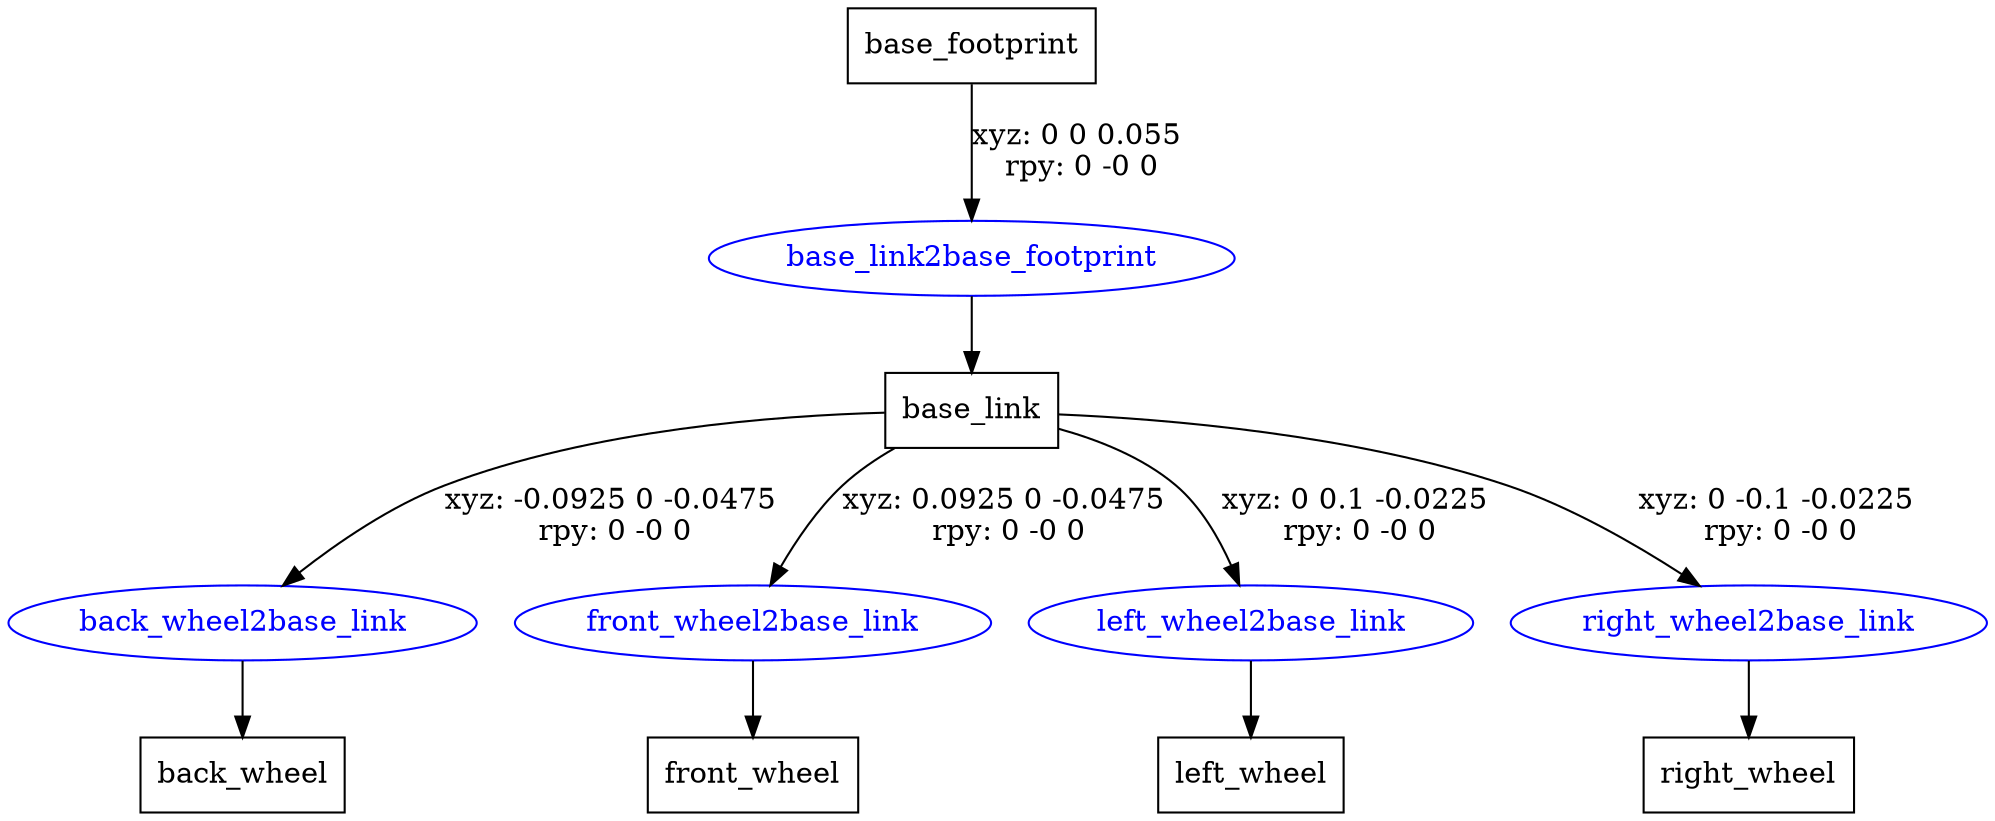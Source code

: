 digraph G {
node [shape=box];
"base_footprint" [label="base_footprint"];
"base_link" [label="base_link"];
"back_wheel" [label="back_wheel"];
"front_wheel" [label="front_wheel"];
"left_wheel" [label="left_wheel"];
"right_wheel" [label="right_wheel"];
node [shape=ellipse, color=blue, fontcolor=blue];
"base_footprint" -> "base_link2base_footprint" [label="xyz: 0 0 0.055 \nrpy: 0 -0 0"]
"base_link2base_footprint" -> "base_link"
"base_link" -> "back_wheel2base_link" [label="xyz: -0.0925 0 -0.0475 \nrpy: 0 -0 0"]
"back_wheel2base_link" -> "back_wheel"
"base_link" -> "front_wheel2base_link" [label="xyz: 0.0925 0 -0.0475 \nrpy: 0 -0 0"]
"front_wheel2base_link" -> "front_wheel"
"base_link" -> "left_wheel2base_link" [label="xyz: 0 0.1 -0.0225 \nrpy: 0 -0 0"]
"left_wheel2base_link" -> "left_wheel"
"base_link" -> "right_wheel2base_link" [label="xyz: 0 -0.1 -0.0225 \nrpy: 0 -0 0"]
"right_wheel2base_link" -> "right_wheel"
}
